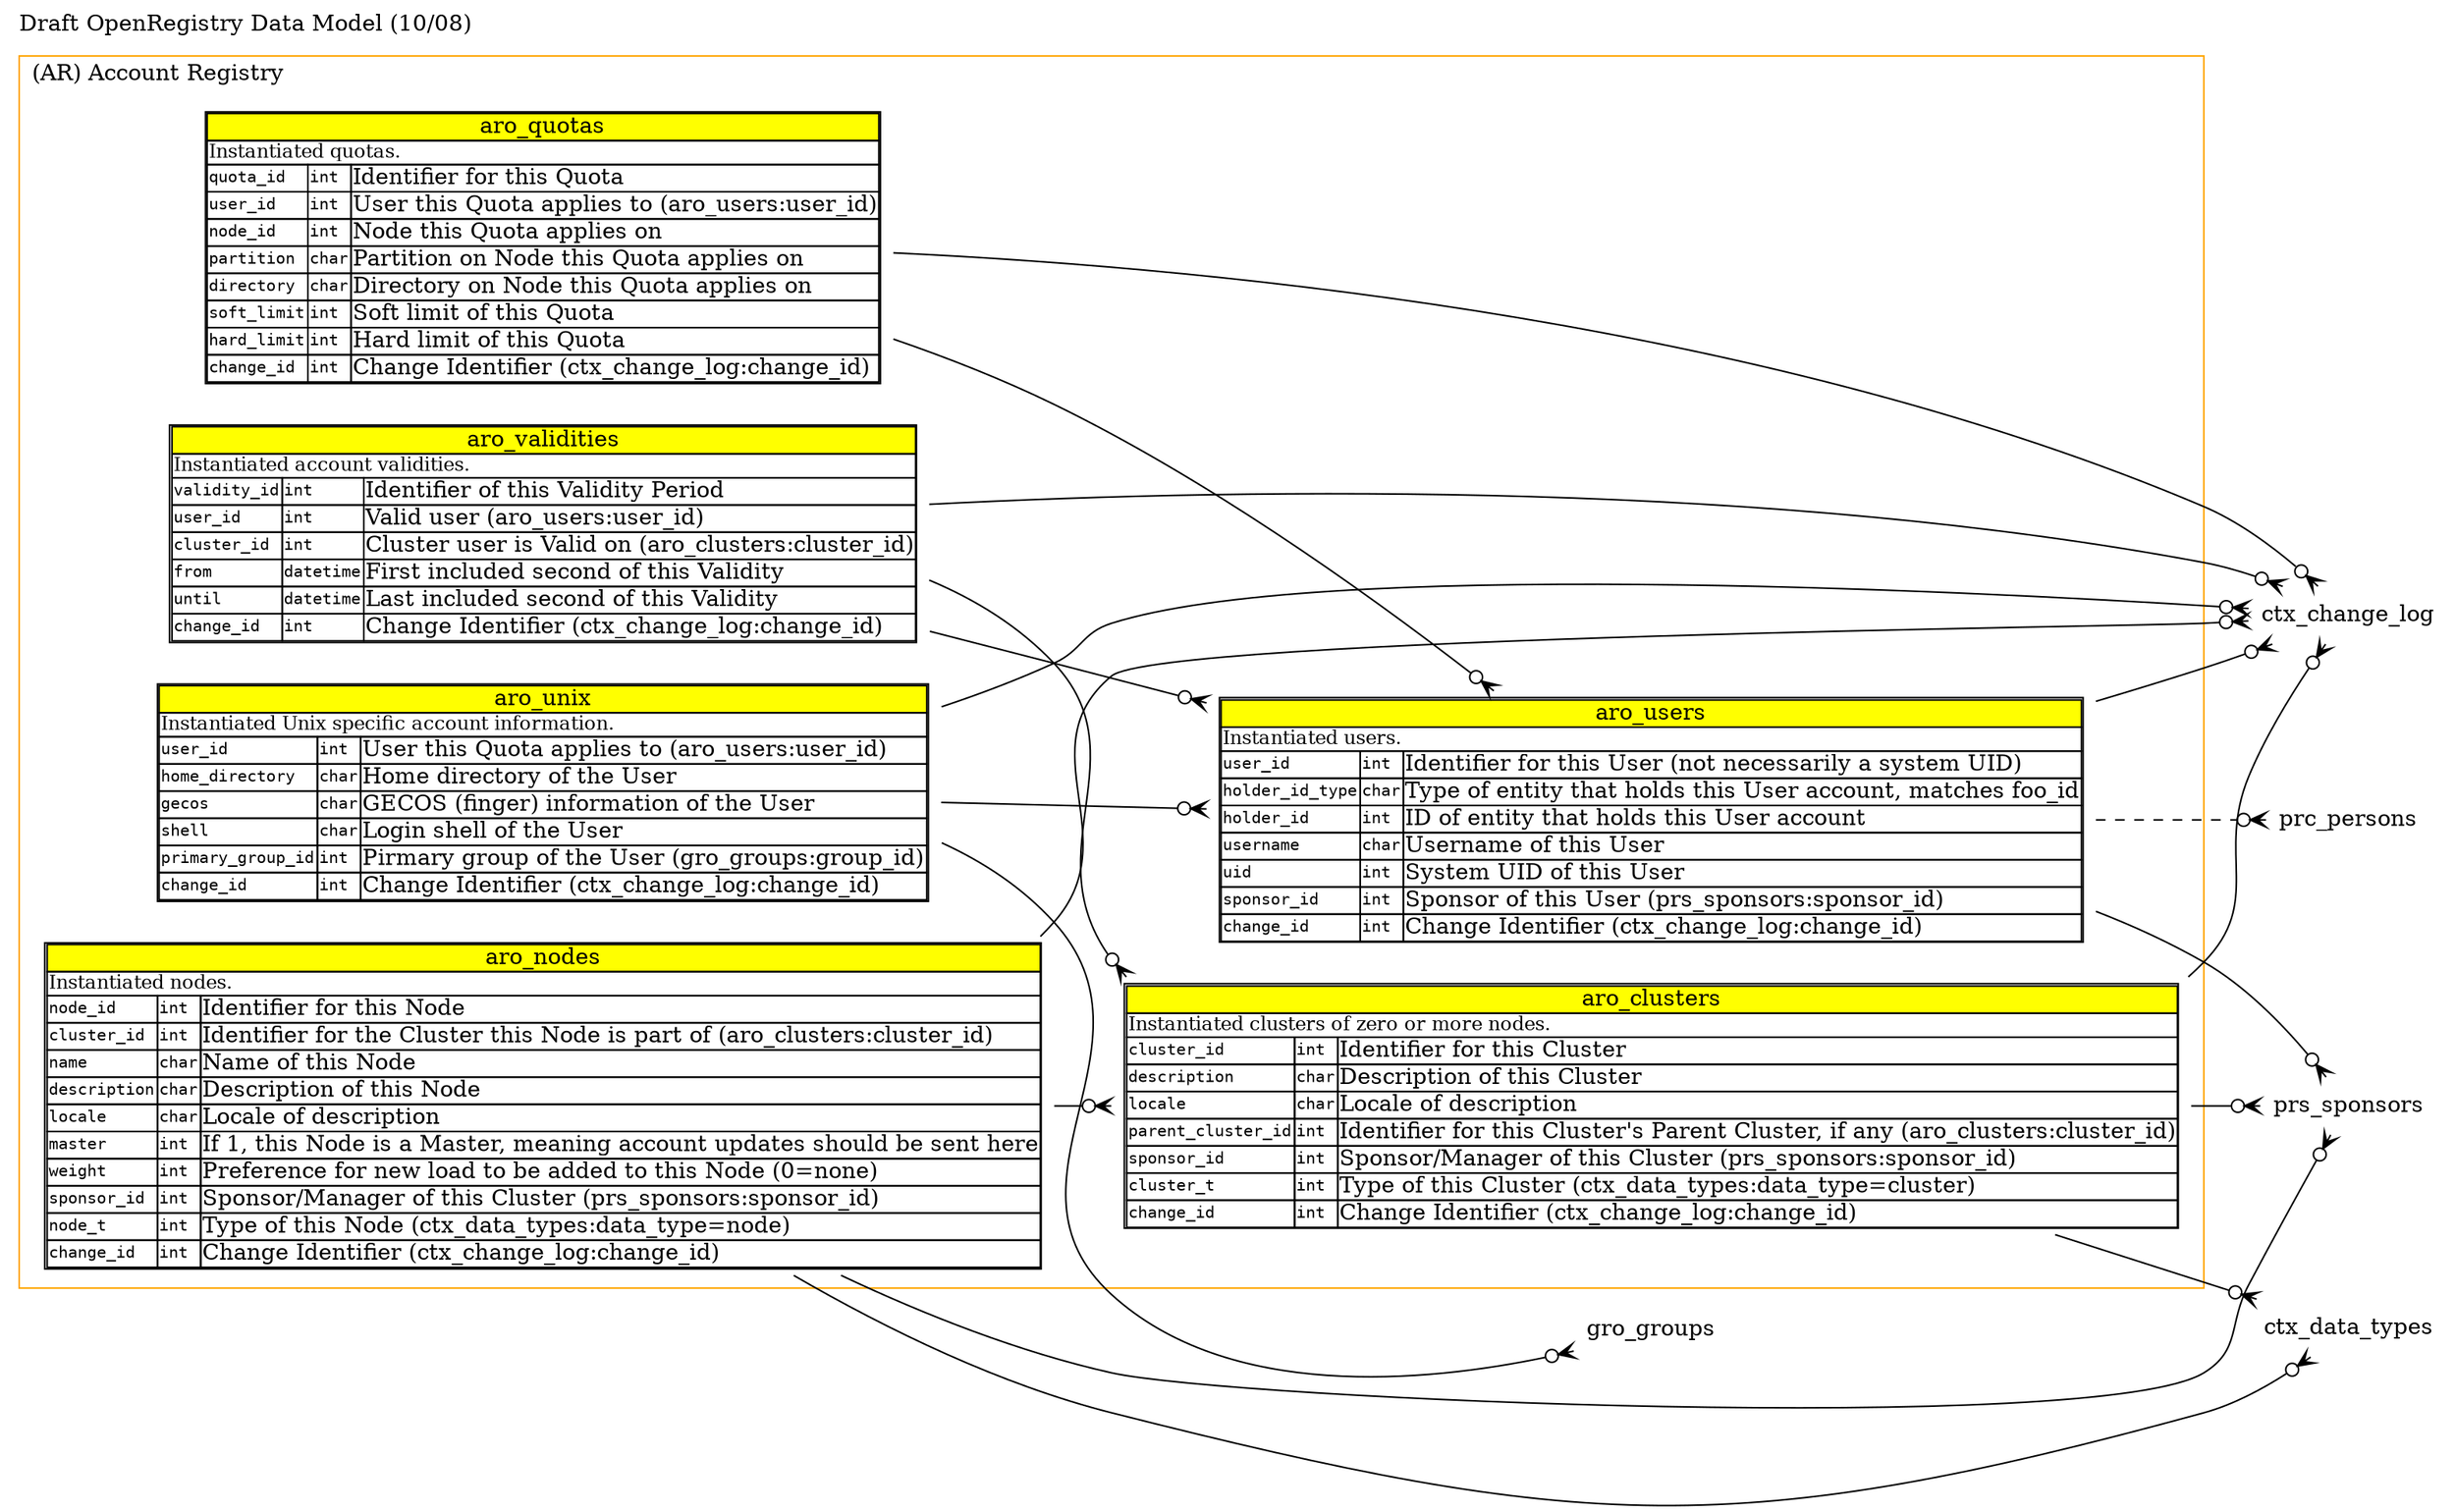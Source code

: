/*
 * Version: $Revision: 1.3 $
 * Date: $Date: 2008/10/21 03:00:21 $
 */

digraph ORDATAMODEL {
  graph [label="Draft OpenRegistry Data Model (10/08)", labelloc="t", labeljust="l", rankdir="LR"]
  node [shape=plaintext, labeljust="l"]

  /*
   * Account Registry cluster
   */

  subgraph cluster_AR {
    label = "(AR) Account Registry";
    color = "orange";

    /*
     * Clusters
     */

    aro_clusters [label=<<table cellborder="1" cellpadding="0" cellspacing="0">
<tr>
 <td bgcolor="yellow" colspan="3"><font point-size="14">aro_clusters</font></td>
</tr>
<tr>
 <td align="left" colspan="3"><font point-size="12">Instantiated clusters of zero or more nodes.</font></td>
</tr>
<tr>
 <td align="left"><font face="Courier" point-size="10">cluster_id</font></td>
 <td align="left"><font face="Courier" point-size="10">int</font></td>
 <td align="left">Identifier for this Cluster</td>
</tr>
<tr>
 <td align="left"><font face="Courier" point-size="10">description</font></td>
 <td align="left"><font face="Courier" point-size="10">char</font></td>
 <td align="left">Description of this Cluster</td>
</tr>
<tr>
 <td align="left"><font face="Courier" point-size="10">locale</font></td>
 <td align="left"><font face="Courier" point-size="10">char</font></td>
 <td align="left">Locale of description</td>
</tr>
<tr>
 <td align="left"><font face="Courier" point-size="10">parent_cluster_id</font></td>
 <td align="left"><font face="Courier" point-size="10">int</font></td>
 <td align="left">Identifier for this Cluster's Parent Cluster, if any (aro_clusters:cluster_id)</td>
</tr>
<tr>
 <td align="left"><font face="Courier" point-size="10">sponsor_id</font></td>
 <td align="left"><font face="Courier" point-size="10">int</font></td>
 <td align="left">Sponsor/Manager of this Cluster (prs_sponsors:sponsor_id)</td>
</tr>
<tr>
 <td align="left"><font face="Courier" point-size="10">cluster_t</font></td>
 <td align="left"><font face="Courier" point-size="10">int</font></td>
 <td align="left">Type of this Cluster (ctx_data_types:data_type=cluster)</td>
</tr>
<tr>
 <td align="left"><font face="Courier" point-size="10">change_id</font></td>
 <td align="left"><font face="Courier" point-size="10">int</font></td>
 <td align="left">Change Identifier (ctx_change_log:change_id)</td>
</tr>
   </table>>];

    /*
     * Nodes
     */

    aro_nodes [label=<<table cellborder="1" cellpadding="0" cellspacing="0">
<tr>
 <td bgcolor="yellow" colspan="3"><font point-size="14">aro_nodes</font></td>
</tr>
<tr>
 <td align="left" colspan="3"><font point-size="12">Instantiated nodes.</font></td>
</tr>
<tr>
 <td align="left"><font face="Courier" point-size="10">node_id</font></td>
 <td align="left"><font face="Courier" point-size="10">int</font></td>
 <td align="left">Identifier for this Node</td>
</tr>
<tr>
 <td align="left"><font face="Courier" point-size="10">cluster_id</font></td>
 <td align="left"><font face="Courier" point-size="10">int</font></td>
 <td align="left">Identifier for the Cluster this Node is part of (aro_clusters:cluster_id)</td>
</tr>
<tr>
 <td align="left"><font face="Courier" point-size="10">name</font></td>
 <td align="left"><font face="Courier" point-size="10">char</font></td>
 <td align="left">Name of this Node</td>
</tr>
<tr>
 <td align="left"><font face="Courier" point-size="10">description</font></td>
 <td align="left"><font face="Courier" point-size="10">char</font></td>
 <td align="left">Description of this Node</td>
</tr>
<tr>
 <td align="left"><font face="Courier" point-size="10">locale</font></td>
 <td align="left"><font face="Courier" point-size="10">char</font></td>
 <td align="left">Locale of description</td>
</tr>
<tr>
 <td align="left"><font face="Courier" point-size="10">master</font></td>
 <td align="left"><font face="Courier" point-size="10">int</font></td>
 <td align="left">If 1, this Node is a Master, meaning account updates should be sent here</td>
</tr>
<tr>
 <td align="left"><font face="Courier" point-size="10">weight</font></td>
 <td align="left"><font face="Courier" point-size="10">int</font></td>
 <td align="left">Preference for new load to be added to this Node (0=none)</td>
</tr>
<tr>
 <td align="left"><font face="Courier" point-size="10">sponsor_id</font></td>
 <td align="left"><font face="Courier" point-size="10">int</font></td>
 <td align="left">Sponsor/Manager of this Cluster (prs_sponsors:sponsor_id)</td>
</tr>
<tr>
 <td align="left"><font face="Courier" point-size="10">node_t</font></td>
 <td align="left"><font face="Courier" point-size="10">int</font></td>
 <td align="left">Type of this Node (ctx_data_types:data_type=node)</td>
</tr>
<tr>
 <td align="left"><font face="Courier" point-size="10">change_id</font></td>
 <td align="left"><font face="Courier" point-size="10">int</font></td>
 <td align="left">Change Identifier (ctx_change_log:change_id)</td>
</tr>
   </table>>];

    /*
     * Quotas
     */

    aro_quotas [label=<<table cellborder="1" cellpadding="0" cellspacing="0">
<tr>
 <td bgcolor="yellow" colspan="3"><font point-size="14">aro_quotas</font></td>
</tr>
<tr>
 <td align="left" colspan="3"><font point-size="12">Instantiated quotas.</font></td>
</tr>
<tr>
 <td align="left"><font face="Courier" point-size="10">quota_id</font></td>
 <td align="left"><font face="Courier" point-size="10">int</font></td>
 <td align="left">Identifier for this Quota</td>
</tr>
<tr>
 <td align="left"><font face="Courier" point-size="10">user_id</font></td>
 <td align="left"><font face="Courier" point-size="10">int</font></td>
 <td align="left">User this Quota applies to (aro_users:user_id)</td>
</tr>
<tr>
 <td align="left"><font face="Courier" point-size="10">node_id</font></td>
 <td align="left"><font face="Courier" point-size="10">int</font></td>
 <td align="left">Node this Quota applies on</td>
</tr>
<tr>
 <td align="left"><font face="Courier" point-size="10">partition</font></td>
 <td align="left"><font face="Courier" point-size="10">char</font></td>
 <td align="left">Partition on Node this Quota applies on</td>
</tr>
<tr>
 <td align="left"><font face="Courier" point-size="10">directory</font></td>
 <td align="left"><font face="Courier" point-size="10">char</font></td>
 <td align="left">Directory on Node this Quota applies on</td>
</tr>
<tr>
 <td align="left"><font face="Courier" point-size="10">soft_limit</font></td>
 <td align="left"><font face="Courier" point-size="10">int</font></td>
 <td align="left">Soft limit of this Quota</td>
</tr>
<tr>
 <td align="left"><font face="Courier" point-size="10">hard_limit</font></td>
 <td align="left"><font face="Courier" point-size="10">int</font></td>
 <td align="left">Hard limit of this Quota</td>
</tr>
<tr>
 <td align="left"><font face="Courier" point-size="10">change_id</font></td>
 <td align="left"><font face="Courier" point-size="10">int</font></td>
 <td align="left">Change Identifier (ctx_change_log:change_id)</td>
</tr>
   </table>>];

    /*
     * Unix Specific Info
     */

    aro_unix [label=<<table cellborder="1" cellpadding="0" cellspacing="0">
<tr>
 <td bgcolor="yellow" colspan="3"><font point-size="14">aro_unix</font></td>
</tr>
<tr>
 <td align="left" colspan="3"><font point-size="12">Instantiated Unix specific account information.</font></td>
</tr>
<tr>
 <td align="left"><font face="Courier" point-size="10">user_id</font></td>
 <td align="left"><font face="Courier" point-size="10">int</font></td>
 <td align="left">User this Quota applies to (aro_users:user_id)</td>
</tr>
<tr>
 <td align="left"><font face="Courier" point-size="10">home_directory</font></td>
 <td align="left"><font face="Courier" point-size="10">char</font></td>
 <td align="left">Home directory of the User</td>
</tr>
<tr>
 <td align="left"><font face="Courier" point-size="10">gecos</font></td>
 <td align="left"><font face="Courier" point-size="10">char</font></td>
 <td align="left">GECOS (finger) information of the User</td>
</tr>
<tr>
 <td align="left"><font face="Courier" point-size="10">shell</font></td>
 <td align="left"><font face="Courier" point-size="10">char</font></td>
 <td align="left">Login shell of the User</td>
</tr>
<tr>
 <td align="left"><font face="Courier" point-size="10">primary_group_id</font></td>
 <td align="left"><font face="Courier" point-size="10">int</font></td>
 <td align="left">Pirmary group of the User (gro_groups:group_id)</td>
</tr>
<tr>
 <td align="left"><font face="Courier" point-size="10">change_id</font></td>
 <td align="left"><font face="Courier" point-size="10">int</font></td>
 <td align="left">Change Identifier (ctx_change_log:change_id)</td>
</tr>
   </table>>];

    /*
     * Users
     */

    aro_users [label=<<table cellborder="1" cellpadding="0" cellspacing="0">
<tr>
 <td bgcolor="yellow" colspan="3"><font point-size="14">aro_users</font></td>
</tr>
<tr>
 <td align="left" colspan="3"><font point-size="12">Instantiated users.</font></td>
</tr>
<tr>
 <td align="left"><font face="Courier" point-size="10">user_id</font></td>
 <td align="left"><font face="Courier" point-size="10">int</font></td>
 <td align="left">Identifier for this User (not necessarily a system UID)</td>
</tr>
<tr>
 <td align="left"><font face="Courier" point-size="10">holder_id_type</font></td>
 <td align="left"><font face="Courier" point-size="10">char</font></td>
 <td align="left">Type of entity that holds this User account, matches foo_id</td>
</tr>
<tr>
 <td align="left"><font face="Courier" point-size="10">holder_id</font></td>
 <td align="left"><font face="Courier" point-size="10">int</font></td>
 <td align="left">ID of entity that holds this User account</td>
</tr>
<tr>
 <td align="left"><font face="Courier" point-size="10">username</font></td>
 <td align="left"><font face="Courier" point-size="10">char</font></td>
 <td align="left">Username of this User</td>
</tr>
<tr>
 <td align="left"><font face="Courier" point-size="10">uid</font></td>
 <td align="left"><font face="Courier" point-size="10">int</font></td>
 <td align="left">System UID of this User</td>
</tr>
<tr>
 <td align="left"><font face="Courier" point-size="10">sponsor_id</font></td>
 <td align="left"><font face="Courier" point-size="10">int</font></td>
 <td align="left">Sponsor of this User (prs_sponsors:sponsor_id)</td>
</tr>
<tr>
 <td align="left"><font face="Courier" point-size="10">change_id</font></td>
 <td align="left"><font face="Courier" point-size="10">int</font></td>
 <td align="left">Change Identifier (ctx_change_log:change_id)</td>
</tr>
   </table>>];

    /*
     * Validities
     */

    aro_validities [label=<<table cellborder="1" cellpadding="0" cellspacing="0">
<tr>
 <td bgcolor="yellow" colspan="3"><font point-size="14">aro_validities</font></td>
</tr>
<tr>
 <td align="left" colspan="3"><font point-size="12">Instantiated account validities.</font></td>
</tr>
<tr>
 <td align="left"><font face="Courier" point-size="10">validity_id</font></td>
 <td align="left"><font face="Courier" point-size="10">int</font></td>
 <td align="left">Identifier of this Validity Period</td>
</tr>
<tr>
 <td align="left"><font face="Courier" point-size="10">user_id</font></td>
 <td align="left"><font face="Courier" point-size="10">int</font></td>
 <td align="left">Valid user (aro_users:user_id)</td>
</tr>
<tr>
 <td align="left"><font face="Courier" point-size="10">cluster_id</font></td>
 <td align="left"><font face="Courier" point-size="10">int</font></td>
 <td align="left">Cluster user is Valid on (aro_clusters:cluster_id)</td>
</tr>
<tr>
 <td align="left"><font face="Courier" point-size="10">from</font></td>
 <td align="left"><font face="Courier" point-size="10">datetime</font></td>
 <td align="left">First included second of this Validity</td>
</tr>
<tr>
 <td align="left"><font face="Courier" point-size="10">until</font></td>
 <td align="left"><font face="Courier" point-size="10">datetime</font></td>
 <td align="left">Last included second of this Validity</td>
</tr>
<tr>
 <td align="left"><font face="Courier" point-size="10">change_id</font></td>
 <td align="left"><font face="Courier" point-size="10">int</font></td>
 <td align="left">Change Identifier (ctx_change_log:change_id)</td>
</tr>
   </table>>];
  } /* cluster_AR */

  /*
   * relations
   *
   * 0/1: odottee
   * 1: teetee
   * 0+: crowodot
   * 1+: crowotee
   *
   * x->y each x has arrowtail y's, each y has arrowhead x's
   *
   */
  
  aro_clusters -> ctx_change_log [arrowhead="crowodot", arrowtail="teetee"];
  aro_clusters -> ctx_data_types [arrowhead="crowodot", arrowtail="teetee"];
  aro_clusters -> prs_sponsors [arrowhead="crowodot", arrowtail="odottee"];
  aro_nodes -> aro_clusters [arrowhead="crowodot", arrowtail="odottee"];
  aro_nodes -> ctx_change_log [arrowhead="crowodot", arrowtail="teetee"];
  aro_nodes -> ctx_data_types [arrowhead="crowodot", arrowtail="teetee"];
  aro_nodes -> prs_sponsors [arrowhead="crowodot", arrowtail="odottee"];
  aro_quotas -> aro_users [arrowhead="crowodot", arrowtail="teetee"];
  aro_quotas -> ctx_change_log [arrowhead="crowodot", arrowtail="teetee"];
  aro_unix -> aro_users [arrowhead="crowodot", arrowtail="teetee"];
  aro_unix -> ctx_change_log [arrowhead="crowodot", arrowtail="teetee"];
  aro_unix -> gro_groups [arrowhead="crowodot", arrowtail="teetee"];
  aro_users -> ctx_change_log [arrowhead="crowodot", arrowtail="teetee"];
  aro_users -> prc_persons [arrowhead="crowodot", arrowtail="teetee", style="dashed"];
  aro_users -> prs_sponsors [arrowhead="crowodot", arrowtail="odottee"];
  aro_validities -> aro_users [arrowhead="crowodot", arrowtail="teetee"];
  aro_validities -> aro_clusters [arrowhead="crowodot", arrowtail="teetee"];
  aro_validities -> ctx_change_log [arrowhead="crowodot", arrowtail="teetee"];
}
